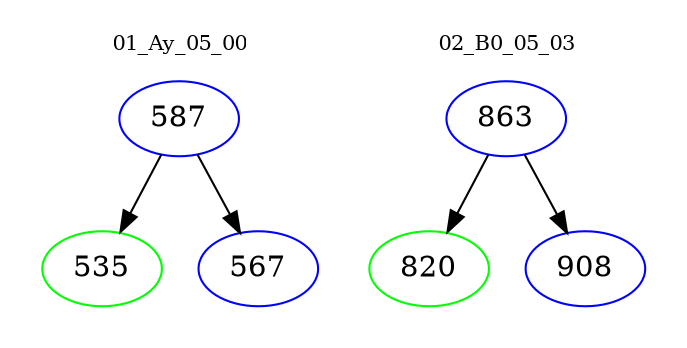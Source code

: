 digraph{
subgraph cluster_0 {
color = white
label = "01_Ay_05_00";
fontsize=10;
T0_587 [label="587", color="blue"]
T0_587 -> T0_535 [color="black"]
T0_535 [label="535", color="green"]
T0_587 -> T0_567 [color="black"]
T0_567 [label="567", color="blue"]
}
subgraph cluster_1 {
color = white
label = "02_B0_05_03";
fontsize=10;
T1_863 [label="863", color="blue"]
T1_863 -> T1_820 [color="black"]
T1_820 [label="820", color="green"]
T1_863 -> T1_908 [color="black"]
T1_908 [label="908", color="blue"]
}
}
